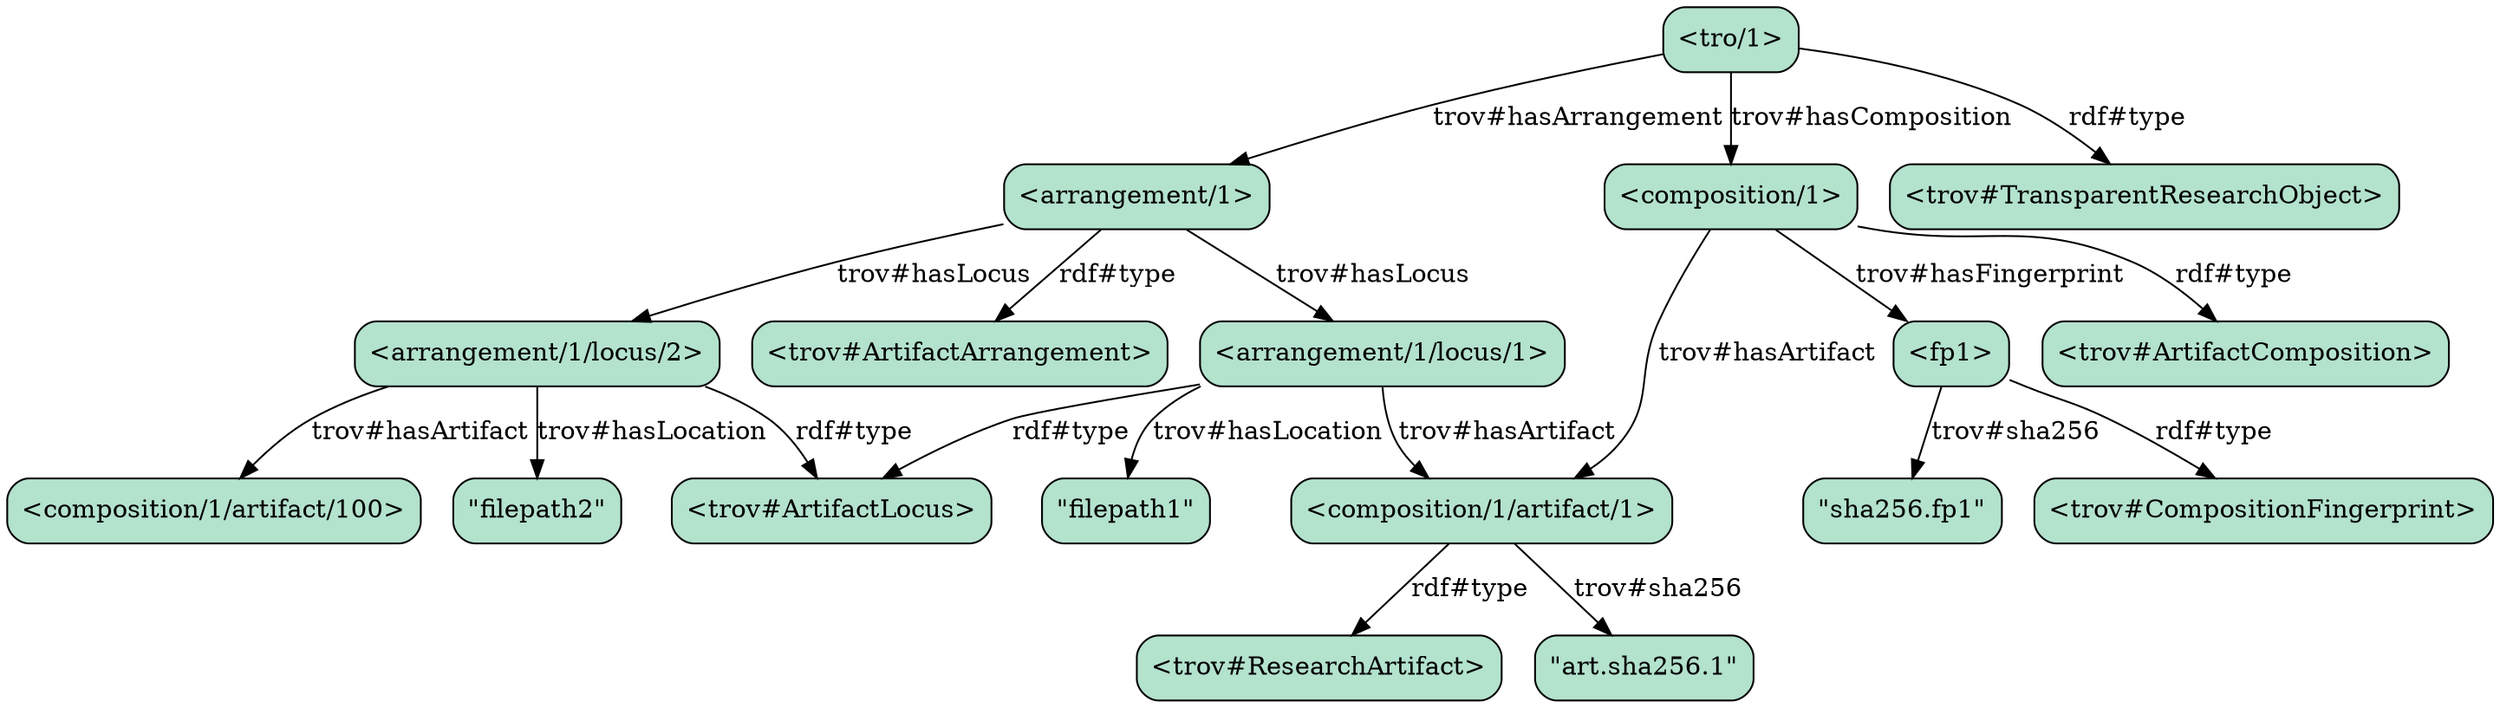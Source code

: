 strict digraph "" {
	"<fp1>"	[fillcolor="#b3e2cd",
		shape=box,
		style="filled, rounded"];
	"<trov#CompositionFingerprint>"	[fillcolor="#b3e2cd",
		shape=box,
		style="filled, rounded"];
	"<fp1>" -> "<trov#CompositionFingerprint>"	[label=<rdf#type>];
	"\"sha256.fp1\""	[fillcolor="#b3e2cd",
		shape=box,
		style="filled, rounded"];
	"<fp1>" -> "\"sha256.fp1\""	[label=<trov#sha256>];
	"<arrangement/1/locus/2>"	[fillcolor="#b3e2cd",
		shape=box,
		style="filled, rounded"];
	"<composition/1/artifact/100>"	[fillcolor="#b3e2cd",
		shape=box,
		style="filled, rounded"];
	"<arrangement/1/locus/2>" -> "<composition/1/artifact/100>"	[label=<trov#hasArtifact>];
	"\"filepath2\""	[fillcolor="#b3e2cd",
		shape=box,
		style="filled, rounded"];
	"<arrangement/1/locus/2>" -> "\"filepath2\""	[label=<trov#hasLocation>];
	"<trov#ArtifactLocus>"	[fillcolor="#b3e2cd",
		shape=box,
		style="filled, rounded"];
	"<arrangement/1/locus/2>" -> "<trov#ArtifactLocus>"	[label=<rdf#type>];
	"<arrangement/1>"	[fillcolor="#b3e2cd",
		shape=box,
		style="filled, rounded"];
	"<arrangement/1>" -> "<arrangement/1/locus/2>"	[label=<trov#hasLocus>];
	"<trov#ArtifactArrangement>"	[fillcolor="#b3e2cd",
		shape=box,
		style="filled, rounded"];
	"<arrangement/1>" -> "<trov#ArtifactArrangement>"	[label=<rdf#type>];
	"<arrangement/1/locus/1>"	[fillcolor="#b3e2cd",
		shape=box,
		style="filled, rounded"];
	"<arrangement/1>" -> "<arrangement/1/locus/1>"	[label=<trov#hasLocus>];
	"<composition/1>"	[fillcolor="#b3e2cd",
		shape=box,
		style="filled, rounded"];
	"<composition/1>" -> "<fp1>"	[label=<trov#hasFingerprint>];
	"<composition/1/artifact/1>"	[fillcolor="#b3e2cd",
		shape=box,
		style="filled, rounded"];
	"<composition/1>" -> "<composition/1/artifact/1>"	[label=<trov#hasArtifact>];
	"<trov#ArtifactComposition>"	[fillcolor="#b3e2cd",
		shape=box,
		style="filled, rounded"];
	"<composition/1>" -> "<trov#ArtifactComposition>"	[label=<rdf#type>];
	"<trov#ResearchArtifact>"	[fillcolor="#b3e2cd",
		shape=box,
		style="filled, rounded"];
	"<composition/1/artifact/1>" -> "<trov#ResearchArtifact>"	[label=<rdf#type>];
	"\"art.sha256.1\""	[fillcolor="#b3e2cd",
		shape=box,
		style="filled, rounded"];
	"<composition/1/artifact/1>" -> "\"art.sha256.1\""	[label=<trov#sha256>];
	"<tro/1>"	[fillcolor="#b3e2cd",
		shape=box,
		style="filled, rounded"];
	"<tro/1>" -> "<arrangement/1>"	[label=<trov#hasArrangement>];
	"<tro/1>" -> "<composition/1>"	[label=<trov#hasComposition>];
	"<trov#TransparentResearchObject>"	[fillcolor="#b3e2cd",
		shape=box,
		style="filled, rounded"];
	"<tro/1>" -> "<trov#TransparentResearchObject>"	[label=<rdf#type>];
	"<arrangement/1/locus/1>" -> "<composition/1/artifact/1>"	[label=<trov#hasArtifact>];
	"\"filepath1\""	[fillcolor="#b3e2cd",
		shape=box,
		style="filled, rounded"];
	"<arrangement/1/locus/1>" -> "\"filepath1\""	[label=<trov#hasLocation>];
	"<arrangement/1/locus/1>" -> "<trov#ArtifactLocus>"	[label=<rdf#type>];
}
